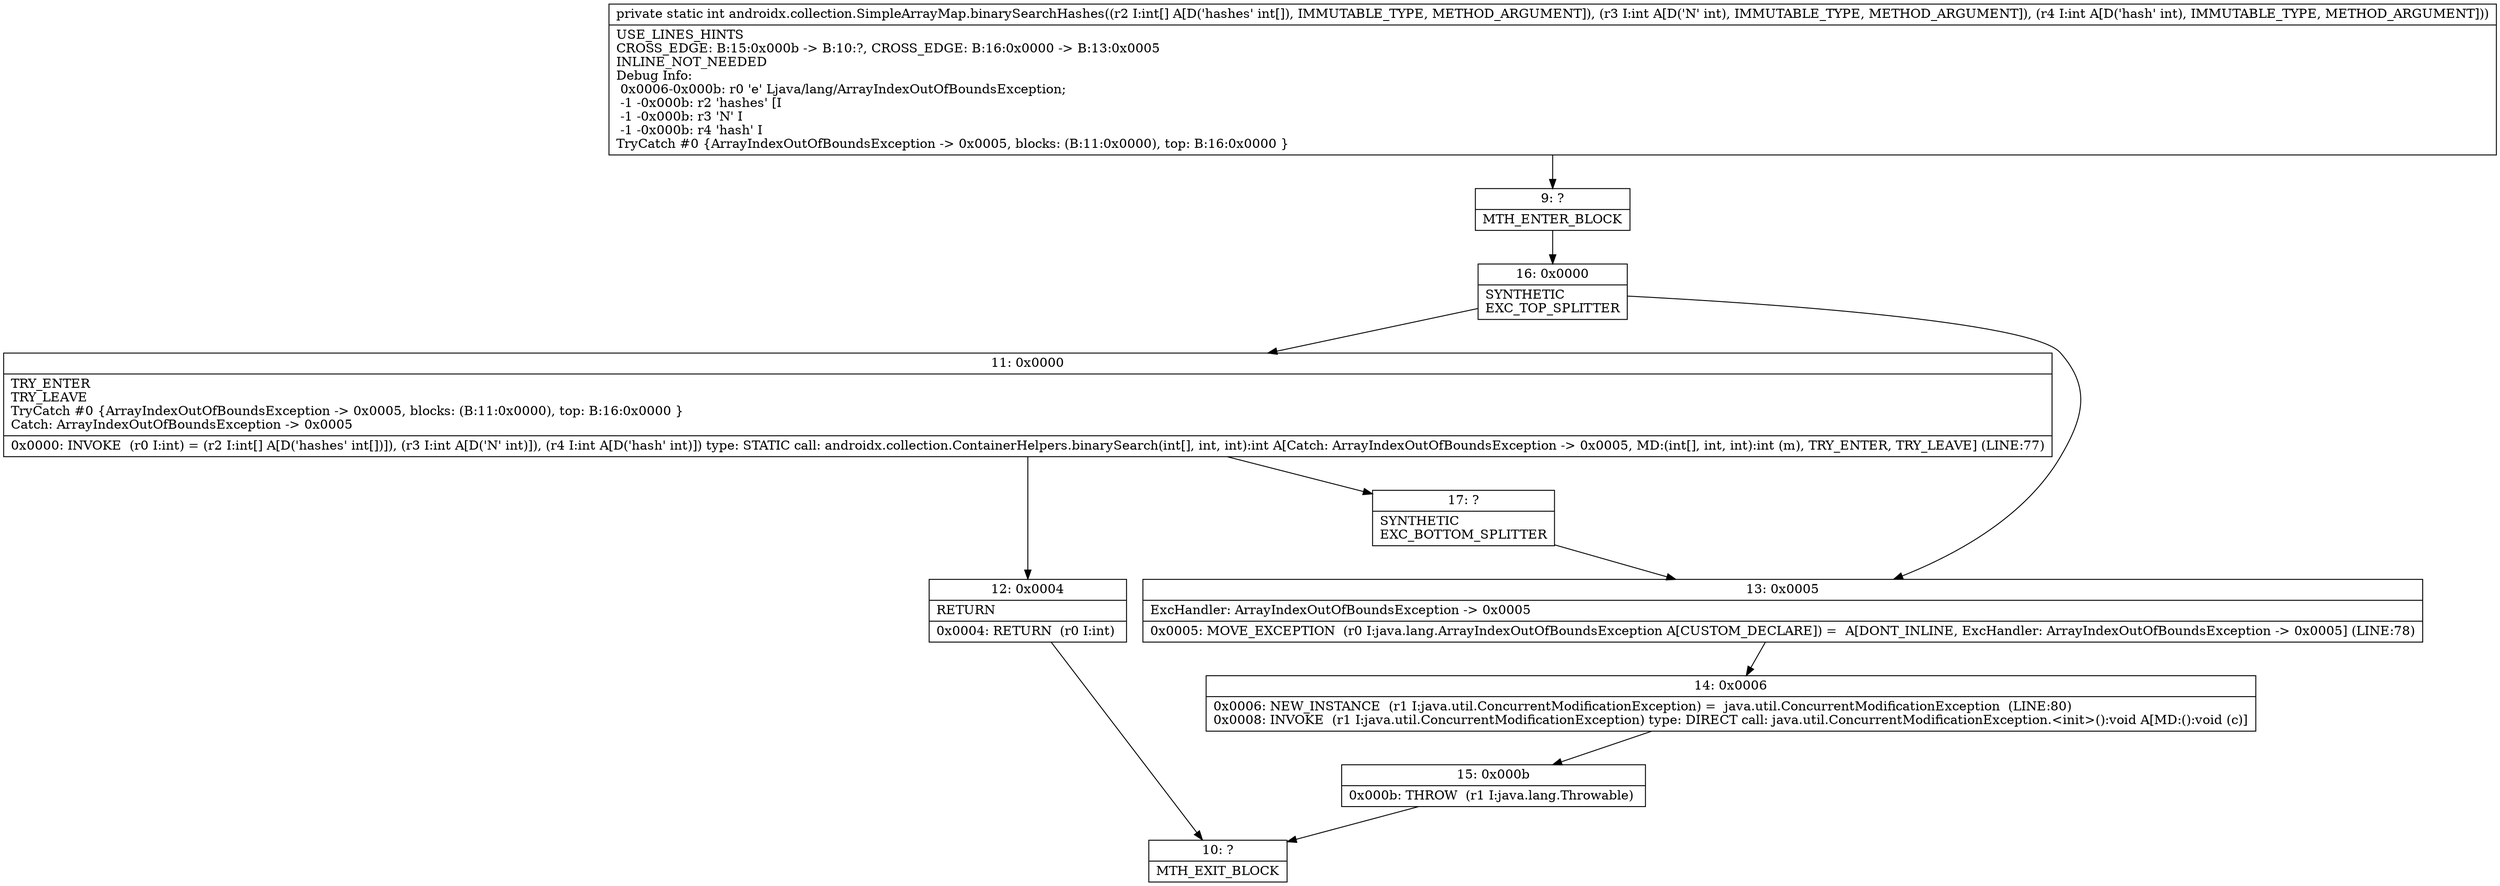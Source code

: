 digraph "CFG forandroidx.collection.SimpleArrayMap.binarySearchHashes([III)I" {
Node_9 [shape=record,label="{9\:\ ?|MTH_ENTER_BLOCK\l}"];
Node_16 [shape=record,label="{16\:\ 0x0000|SYNTHETIC\lEXC_TOP_SPLITTER\l}"];
Node_11 [shape=record,label="{11\:\ 0x0000|TRY_ENTER\lTRY_LEAVE\lTryCatch #0 \{ArrayIndexOutOfBoundsException \-\> 0x0005, blocks: (B:11:0x0000), top: B:16:0x0000 \}\lCatch: ArrayIndexOutOfBoundsException \-\> 0x0005\l|0x0000: INVOKE  (r0 I:int) = (r2 I:int[] A[D('hashes' int[])]), (r3 I:int A[D('N' int)]), (r4 I:int A[D('hash' int)]) type: STATIC call: androidx.collection.ContainerHelpers.binarySearch(int[], int, int):int A[Catch: ArrayIndexOutOfBoundsException \-\> 0x0005, MD:(int[], int, int):int (m), TRY_ENTER, TRY_LEAVE] (LINE:77)\l}"];
Node_12 [shape=record,label="{12\:\ 0x0004|RETURN\l|0x0004: RETURN  (r0 I:int) \l}"];
Node_10 [shape=record,label="{10\:\ ?|MTH_EXIT_BLOCK\l}"];
Node_17 [shape=record,label="{17\:\ ?|SYNTHETIC\lEXC_BOTTOM_SPLITTER\l}"];
Node_13 [shape=record,label="{13\:\ 0x0005|ExcHandler: ArrayIndexOutOfBoundsException \-\> 0x0005\l|0x0005: MOVE_EXCEPTION  (r0 I:java.lang.ArrayIndexOutOfBoundsException A[CUSTOM_DECLARE]) =  A[DONT_INLINE, ExcHandler: ArrayIndexOutOfBoundsException \-\> 0x0005] (LINE:78)\l}"];
Node_14 [shape=record,label="{14\:\ 0x0006|0x0006: NEW_INSTANCE  (r1 I:java.util.ConcurrentModificationException) =  java.util.ConcurrentModificationException  (LINE:80)\l0x0008: INVOKE  (r1 I:java.util.ConcurrentModificationException) type: DIRECT call: java.util.ConcurrentModificationException.\<init\>():void A[MD:():void (c)]\l}"];
Node_15 [shape=record,label="{15\:\ 0x000b|0x000b: THROW  (r1 I:java.lang.Throwable) \l}"];
MethodNode[shape=record,label="{private static int androidx.collection.SimpleArrayMap.binarySearchHashes((r2 I:int[] A[D('hashes' int[]), IMMUTABLE_TYPE, METHOD_ARGUMENT]), (r3 I:int A[D('N' int), IMMUTABLE_TYPE, METHOD_ARGUMENT]), (r4 I:int A[D('hash' int), IMMUTABLE_TYPE, METHOD_ARGUMENT]))  | USE_LINES_HINTS\lCROSS_EDGE: B:15:0x000b \-\> B:10:?, CROSS_EDGE: B:16:0x0000 \-\> B:13:0x0005\lINLINE_NOT_NEEDED\lDebug Info:\l  0x0006\-0x000b: r0 'e' Ljava\/lang\/ArrayIndexOutOfBoundsException;\l  \-1 \-0x000b: r2 'hashes' [I\l  \-1 \-0x000b: r3 'N' I\l  \-1 \-0x000b: r4 'hash' I\lTryCatch #0 \{ArrayIndexOutOfBoundsException \-\> 0x0005, blocks: (B:11:0x0000), top: B:16:0x0000 \}\l}"];
MethodNode -> Node_9;Node_9 -> Node_16;
Node_16 -> Node_11;
Node_16 -> Node_13;
Node_11 -> Node_12;
Node_11 -> Node_17;
Node_12 -> Node_10;
Node_17 -> Node_13;
Node_13 -> Node_14;
Node_14 -> Node_15;
Node_15 -> Node_10;
}


